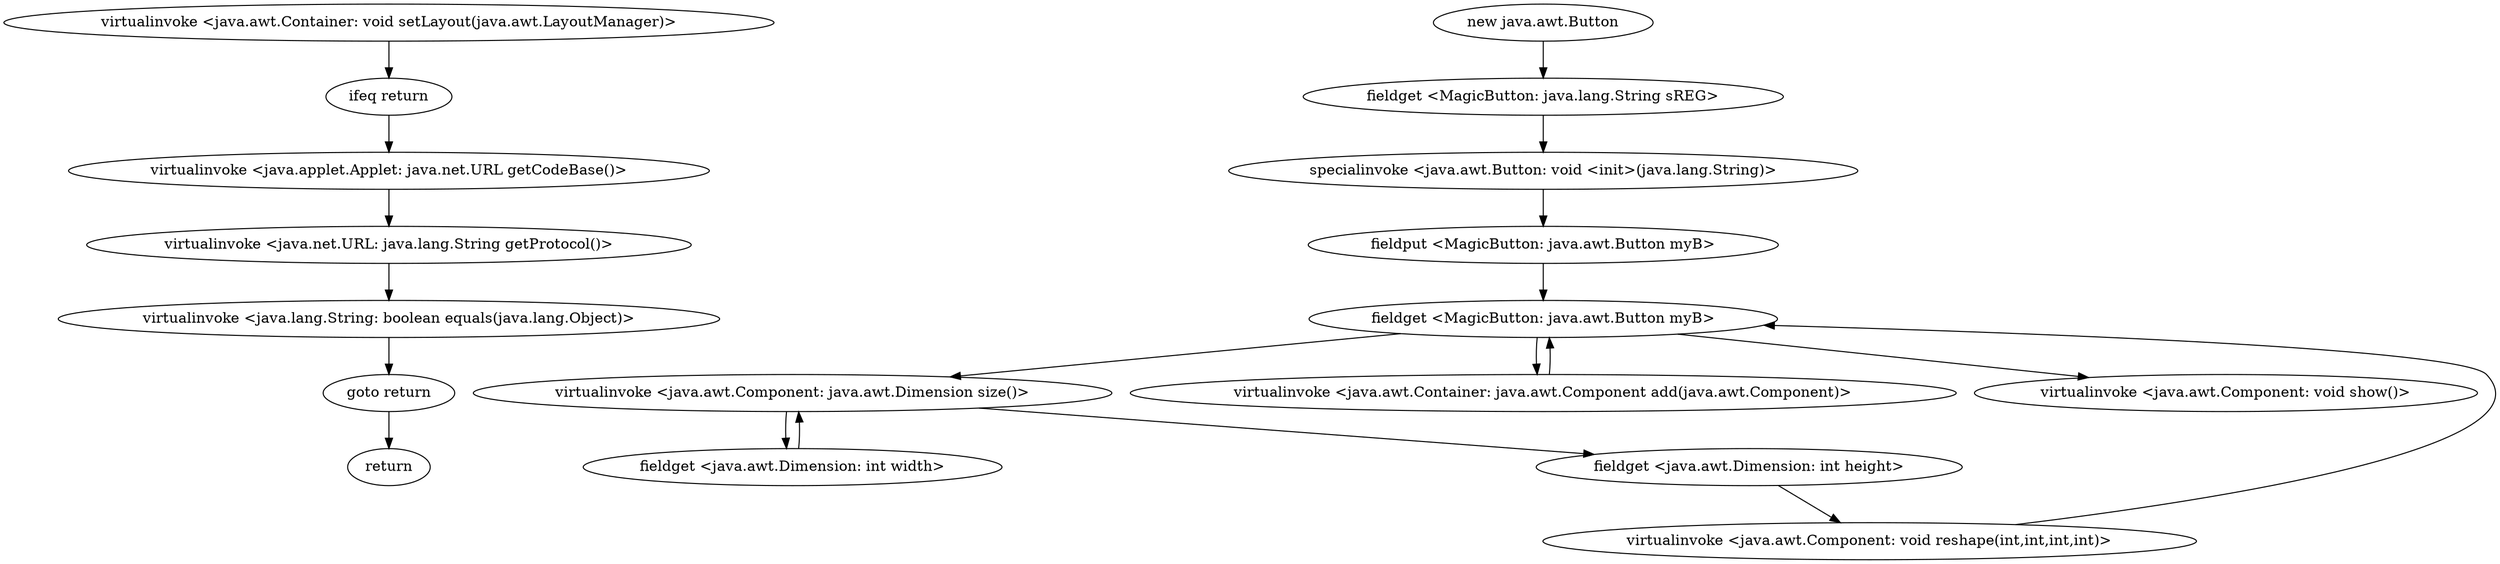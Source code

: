 digraph "" {
"virtualinvoke <java.awt.Container: void setLayout(java.awt.LayoutManager)>";
 "virtualinvoke <java.awt.Container: void setLayout(java.awt.LayoutManager)>"->"ifeq return";
 "ifeq return"->"virtualinvoke <java.applet.Applet: java.net.URL getCodeBase()>";
 "virtualinvoke <java.applet.Applet: java.net.URL getCodeBase()>"->"virtualinvoke <java.net.URL: java.lang.String getProtocol()>";
 "virtualinvoke <java.net.URL: java.lang.String getProtocol()>"->"virtualinvoke <java.lang.String: boolean equals(java.lang.Object)>";
 "virtualinvoke <java.lang.String: boolean equals(java.lang.Object)>"->"goto return";
 "goto return"->"return";
"new java.awt.Button";
 "new java.awt.Button"->"fieldget <MagicButton: java.lang.String sREG>";
 "fieldget <MagicButton: java.lang.String sREG>"->"specialinvoke <java.awt.Button: void <init>(java.lang.String)>";
 "specialinvoke <java.awt.Button: void <init>(java.lang.String)>"->"fieldput <MagicButton: java.awt.Button myB>";
 "fieldput <MagicButton: java.awt.Button myB>"->"fieldget <MagicButton: java.awt.Button myB>";
 "fieldget <MagicButton: java.awt.Button myB>"->"virtualinvoke <java.awt.Component: java.awt.Dimension size()>";
 "virtualinvoke <java.awt.Component: java.awt.Dimension size()>"->"fieldget <java.awt.Dimension: int width>";
 "fieldget <java.awt.Dimension: int width>"->"virtualinvoke <java.awt.Component: java.awt.Dimension size()>";
 "virtualinvoke <java.awt.Component: java.awt.Dimension size()>"->"fieldget <java.awt.Dimension: int height>";
 "fieldget <java.awt.Dimension: int height>"->"virtualinvoke <java.awt.Component: void reshape(int,int,int,int)>";
 "virtualinvoke <java.awt.Component: void reshape(int,int,int,int)>"->"fieldget <MagicButton: java.awt.Button myB>";
 "fieldget <MagicButton: java.awt.Button myB>"->"virtualinvoke <java.awt.Container: java.awt.Component add(java.awt.Component)>";
 "virtualinvoke <java.awt.Container: java.awt.Component add(java.awt.Component)>"->"fieldget <MagicButton: java.awt.Button myB>";
 "fieldget <MagicButton: java.awt.Button myB>"->"virtualinvoke <java.awt.Component: void show()>";
}
